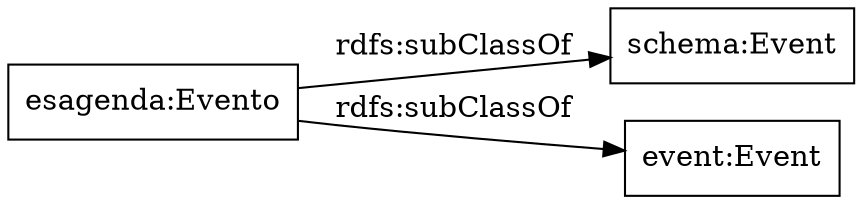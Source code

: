 digraph ar2dtool_diagram { 
rankdir=LR;
size="1000"
node [shape = rectangle, color="black"]; "esagenda:Evento" "schema:Event" ; /*classes style*/
	"esagenda:Evento" -> "schema:Event" [ label = "rdfs:subClassOf" ];
	"esagenda:Evento" -> "event:Event" [ label = "rdfs:subClassOf" ];

}
